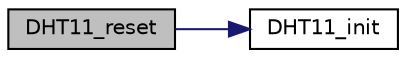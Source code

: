 digraph "DHT11_reset"
{
 // LATEX_PDF_SIZE
  edge [fontname="Helvetica",fontsize="10",labelfontname="Helvetica",labelfontsize="10"];
  node [fontname="Helvetica",fontsize="10",shape=record];
  rankdir="LR";
  Node1 [label="DHT11_reset",height=0.2,width=0.4,color="black", fillcolor="grey75", style="filled", fontcolor="black",tooltip=" "];
  Node1 -> Node2 [color="midnightblue",fontsize="10",style="solid",fontname="Helvetica"];
  Node2 [label="DHT11_init",height=0.2,width=0.4,color="black", fillcolor="white", style="filled",URL="$_d_h_t11library_8c.html#aa0ec0acc9e27ec8e40883694557bfa8e",tooltip=" "];
}
